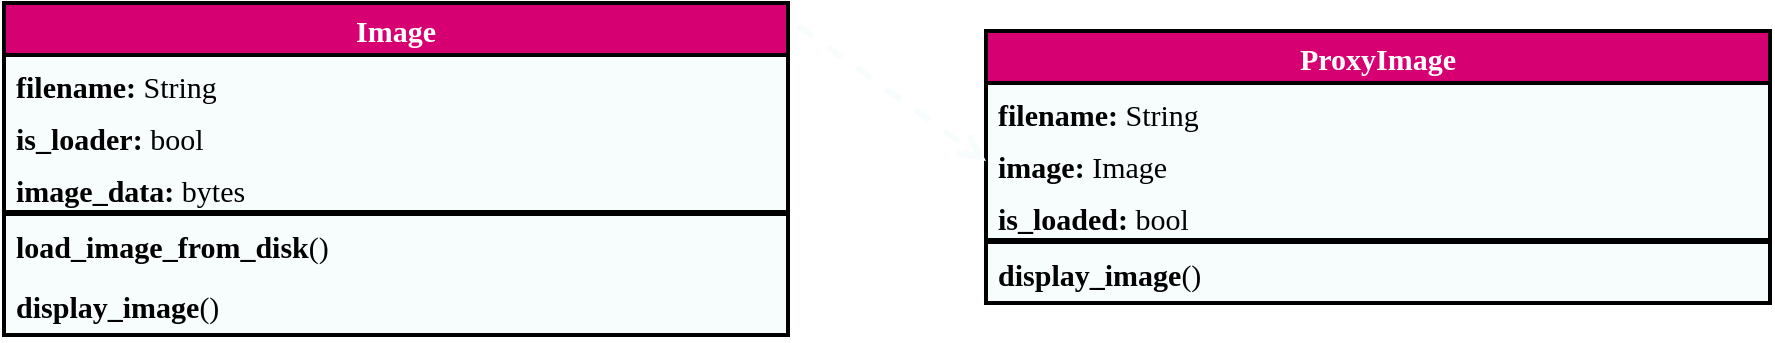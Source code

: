 <mxfile version="23.1.5" type="device">
  <diagram name="Página-1" id="dCh73Y6aYCWtRJEXHIBT">
    <mxGraphModel dx="2650" dy="1429" grid="0" gridSize="10" guides="1" tooltips="1" connect="1" arrows="1" fold="1" page="0" pageScale="1" pageWidth="1169" pageHeight="827" math="0" shadow="0">
      <root>
        <mxCell id="0" />
        <mxCell id="1" parent="0" />
        <mxCell id="WkZVKajLnWnvF3A5Mwbh-2" value="ProxyImage             " style="swimlane;fontStyle=1;childLayout=stackLayout;horizontal=1;startSize=26;fillColor=#D60072;horizontalStack=0;resizeParent=1;resizeParentMax=0;resizeLast=0;collapsible=1;marginBottom=0;whiteSpace=wrap;html=1;points=[[0,0,0,0,0],[0,0.25,0,0,0],[0,0.5,0,0,0],[0,0.75,0,0,0],[0,1,0,0,0],[0.25,0,0,0,0],[0.25,1,0,0,0],[0.5,0,0,0,0],[0.5,1,0,0,0],[0.75,0,0,0,0],[0.75,1,0,0,0],[1,0,0,0,0],[1,0.25,0,0,0],[1,0.5,0,0,0],[1,0.75,0,0,0],[1,1,0,0,0]];fontColor=#ffffff;strokeColor=#000000;fontSize=15;strokeWidth=2;swimlaneFillColor=#F7FCFC;fontFamily=Verdana;" parent="1" vertex="1">
          <mxGeometry x="-1107" y="-648.5" width="392" height="136" as="geometry" />
        </mxCell>
        <mxCell id="WkZVKajLnWnvF3A5Mwbh-3" value="&lt;b&gt;filename:&lt;/b&gt;&amp;nbsp;String" style="text;strokeColor=none;fillColor=none;align=left;verticalAlign=top;spacingLeft=4;spacingRight=4;overflow=hidden;rotatable=0;points=[[0,0.5],[1,0.5]];portConstraint=eastwest;whiteSpace=wrap;html=1;fontColor=#000000;fontSize=15;fontFamily=Verdana;" parent="WkZVKajLnWnvF3A5Mwbh-2" vertex="1">
          <mxGeometry y="26" width="392" height="26" as="geometry" />
        </mxCell>
        <mxCell id="WkZVKajLnWnvF3A5Mwbh-4" value="&lt;b&gt;image:&lt;/b&gt; Image" style="text;strokeColor=none;fillColor=none;align=left;verticalAlign=top;spacingLeft=4;spacingRight=4;overflow=hidden;rotatable=0;points=[[0,0.5],[1,0.5]];portConstraint=eastwest;whiteSpace=wrap;html=1;fontColor=#000000;fontSize=15;fontFamily=Verdana;" parent="WkZVKajLnWnvF3A5Mwbh-2" vertex="1">
          <mxGeometry y="52" width="392" height="26" as="geometry" />
        </mxCell>
        <object label="&lt;b&gt;is_loaded:&lt;/b&gt; bool" Total="" id="WkZVKajLnWnvF3A5Mwbh-5">
          <mxCell style="text;strokeColor=none;fillColor=none;align=left;verticalAlign=top;spacingLeft=4;spacingRight=4;overflow=hidden;rotatable=0;points=[[0,0.5],[1,0.5]];portConstraint=eastwest;whiteSpace=wrap;html=1;fontColor=#000000;fontSize=15;fontFamily=Verdana;" parent="WkZVKajLnWnvF3A5Mwbh-2" vertex="1">
            <mxGeometry y="78" width="392" height="26" as="geometry" />
          </mxCell>
        </object>
        <mxCell id="WkZVKajLnWnvF3A5Mwbh-9" value="" style="line;strokeWidth=3;fillColor=none;align=left;verticalAlign=middle;spacingTop=-1;spacingLeft=3;spacingRight=3;rotatable=0;labelPosition=right;points=[];portConstraint=eastwest;strokeColor=inherit;fontColor=#000000;fontSize=15;fontFamily=Verdana;" parent="WkZVKajLnWnvF3A5Mwbh-2" vertex="1">
          <mxGeometry y="104" width="392" height="2" as="geometry" />
        </mxCell>
        <mxCell id="WkZVKajLnWnvF3A5Mwbh-12" value="&lt;b&gt;display_image&lt;/b&gt;()" style="text;strokeColor=none;fillColor=none;align=left;verticalAlign=top;spacingLeft=4;spacingRight=4;overflow=hidden;rotatable=0;points=[[0,0.5],[1,0.5]];portConstraint=eastwest;whiteSpace=wrap;html=1;fontColor=#000000;fontSize=15;fontFamily=Verdana;" parent="WkZVKajLnWnvF3A5Mwbh-2" vertex="1">
          <mxGeometry y="106" width="392" height="30" as="geometry" />
        </mxCell>
        <mxCell id="WkZVKajLnWnvF3A5Mwbh-20" value="Image" style="swimlane;fontStyle=1;childLayout=stackLayout;horizontal=1;startSize=26;fillColor=#D60072;horizontalStack=0;resizeParent=1;resizeParentMax=0;resizeLast=0;collapsible=1;marginBottom=0;whiteSpace=wrap;html=1;points=[[0,0,0,0,0],[0,0.25,0,0,0],[0,0.5,0,0,0],[0,0.75,0,0,0],[0,1,0,0,0],[0.25,0,0,0,0],[0.25,1,0,0,0],[0.5,0,0,0,0],[0.5,1,0,0,0],[0.75,0,0,0,0],[0.75,1,0,0,0],[1,0,0,0,0],[1,0.25,0,0,0],[1,0.5,0,0,0],[1,0.75,0,0,0],[1,1,0,0,0]];fontColor=#ffffff;strokeColor=#000000;fontSize=15;strokeWidth=2;swimlaneFillColor=#F7FCFC;fontFamily=Verdana;" parent="1" vertex="1">
          <mxGeometry x="-1598" y="-662.5" width="392" height="166" as="geometry" />
        </mxCell>
        <mxCell id="WkZVKajLnWnvF3A5Mwbh-21" value="&lt;b&gt;filename: &lt;/b&gt;String" style="text;strokeColor=none;fillColor=none;align=left;verticalAlign=top;spacingLeft=4;spacingRight=4;overflow=hidden;rotatable=0;points=[[0,0.5],[1,0.5]];portConstraint=eastwest;whiteSpace=wrap;html=1;fontColor=#000000;fontSize=15;fontFamily=Verdana;" parent="WkZVKajLnWnvF3A5Mwbh-20" vertex="1">
          <mxGeometry y="26" width="392" height="26" as="geometry" />
        </mxCell>
        <mxCell id="WkZVKajLnWnvF3A5Mwbh-22" value="&lt;b&gt;is_loader: &lt;/b&gt;bool" style="text;strokeColor=none;fillColor=none;align=left;verticalAlign=top;spacingLeft=4;spacingRight=4;overflow=hidden;rotatable=0;points=[[0,0.5],[1,0.5]];portConstraint=eastwest;whiteSpace=wrap;html=1;fontColor=#000000;fontSize=15;fontFamily=Verdana;" parent="WkZVKajLnWnvF3A5Mwbh-20" vertex="1">
          <mxGeometry y="52" width="392" height="26" as="geometry" />
        </mxCell>
        <object label="&lt;b&gt;image_data: &lt;/b&gt;bytes" Total="" id="WkZVKajLnWnvF3A5Mwbh-23">
          <mxCell style="text;strokeColor=none;fillColor=none;align=left;verticalAlign=top;spacingLeft=4;spacingRight=4;overflow=hidden;rotatable=0;points=[[0,0.5],[1,0.5]];portConstraint=eastwest;whiteSpace=wrap;html=1;fontColor=#000000;fontSize=15;fontFamily=Verdana;" parent="WkZVKajLnWnvF3A5Mwbh-20" vertex="1">
            <mxGeometry y="78" width="392" height="26" as="geometry" />
          </mxCell>
        </object>
        <mxCell id="WkZVKajLnWnvF3A5Mwbh-28" value="" style="line;strokeWidth=3;fillColor=none;align=left;verticalAlign=middle;spacingTop=-1;spacingLeft=3;spacingRight=3;rotatable=0;labelPosition=right;points=[];portConstraint=eastwest;strokeColor=inherit;fontColor=#000000;fontSize=15;fontFamily=Verdana;" parent="WkZVKajLnWnvF3A5Mwbh-20" vertex="1">
          <mxGeometry y="104" width="392" height="2" as="geometry" />
        </mxCell>
        <mxCell id="WkZVKajLnWnvF3A5Mwbh-30" value="&lt;b&gt;load_image_from_disk&lt;/b&gt;()" style="text;strokeColor=none;fillColor=none;align=left;verticalAlign=top;spacingLeft=4;spacingRight=4;overflow=hidden;rotatable=0;points=[[0,0.5],[1,0.5]];portConstraint=eastwest;whiteSpace=wrap;html=1;fontColor=#000000;fontSize=15;fontFamily=Verdana;" parent="WkZVKajLnWnvF3A5Mwbh-20" vertex="1">
          <mxGeometry y="106" width="392" height="30" as="geometry" />
        </mxCell>
        <mxCell id="X38IMhrV3jOkHO2mjonS-1" value="&lt;b&gt;display_image&lt;/b&gt;()" style="text;strokeColor=none;fillColor=none;align=left;verticalAlign=top;spacingLeft=4;spacingRight=4;overflow=hidden;rotatable=0;points=[[0,0.5],[1,0.5]];portConstraint=eastwest;whiteSpace=wrap;html=1;fontColor=#000000;fontSize=15;fontFamily=Verdana;" parent="WkZVKajLnWnvF3A5Mwbh-20" vertex="1">
          <mxGeometry y="136" width="392" height="30" as="geometry" />
        </mxCell>
        <mxCell id="WkZVKajLnWnvF3A5Mwbh-34" value="" style="html=1;verticalAlign=bottom;endArrow=open;dashed=1;endSize=8;curved=0;rounded=0;strokeColor=#F7FCFC;strokeWidth=3;exitX=1.013;exitY=0.068;exitDx=0;exitDy=0;entryX=0;entryY=0.5;entryDx=0;entryDy=0;exitPerimeter=0;" parent="1" source="WkZVKajLnWnvF3A5Mwbh-20" target="WkZVKajLnWnvF3A5Mwbh-4" edge="1">
          <mxGeometry relative="1" as="geometry">
            <mxPoint x="-1196" y="-514.0" as="sourcePoint" />
            <mxPoint x="-627" y="-57.5" as="targetPoint" />
          </mxGeometry>
        </mxCell>
      </root>
    </mxGraphModel>
  </diagram>
</mxfile>
